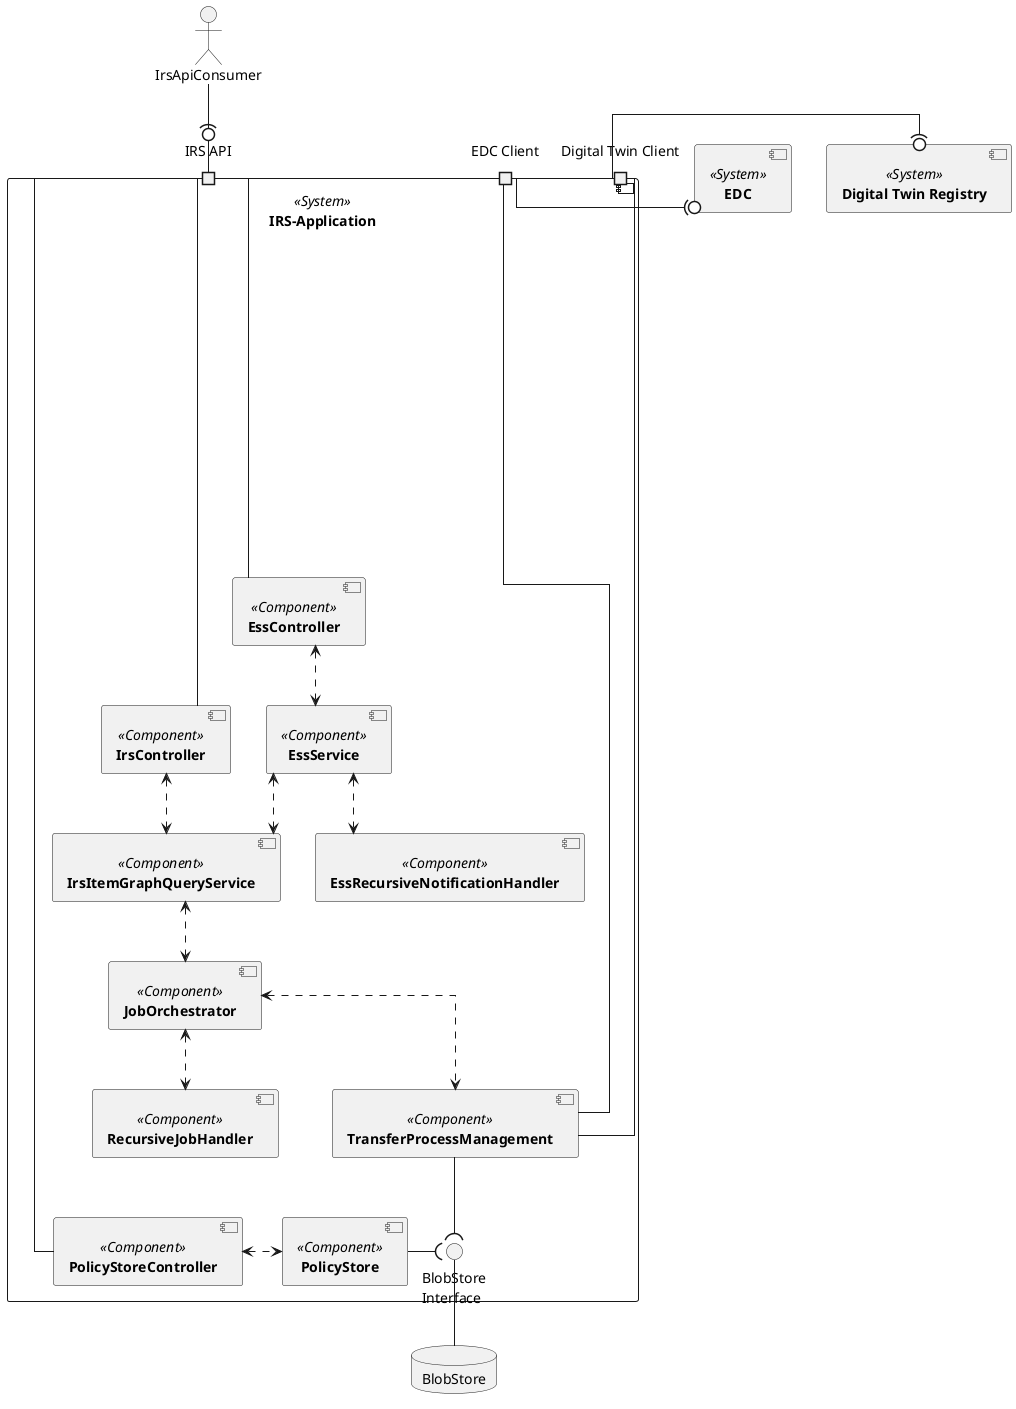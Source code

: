 @startuml
skinparam monochrome true
skinparam shadowing false
skinparam linetype ortho
skinparam defaultFontName "Architects daughter"


 component [**IRS-Application**] <<System>> as IRS {
    component [**RecursiveJobHandler**] <<Component>> as RecursiveJobHandler
    component [**IrsController**] <<Component>> as IrsController
    component [**PolicyStoreController**] <<Component>> as PolicyStoreController
    component [**EssController**] <<Component>> as EssController
    component [**IrsItemGraphQueryService**] <<Component>> as IrsItemGraphQueryService
    component [**JobOrchestrator**] <<Component>> as JobOrchestrator
    component [**TransferProcessManagement**] <<Component>> as TransferProcessManagement
    component [**PolicyStore**] <<Component>> as PolicyStore
    component [**EssService**] <<Component>> as EssService
    component [**EssRecursiveNotificationHandler**] <<Component>> as EssRecursiveNotificationHandler


    port "IRS API" as API_PORT
    port "Digital Twin Client" as AAS_PORT
    port "EDC Client" as EDC_PORT

    () "BlobStore\nInterface" as StoreInterface


    IrsController <..> IrsItemGraphQueryService
    IrsItemGraphQueryService <..> JobOrchestrator
    JobOrchestrator <..> TransferProcessManagement
    JobOrchestrator <..> RecursiveJobHandler
    TransferProcessManagement --( StoreInterface
    PolicyStore -( StoreInterface
    PolicyStoreController <.> PolicyStore
    EssController <..> EssService
    EssService <..> IrsItemGraphQueryService
    EssService <..> EssRecursiveNotificationHandler

}
component [**Digital Twin Registry**] <<System>> as DTR
component [**EDC**] <<System>> as EDC
actor IrsApiConsumer
IrsController -up- API_PORT
PolicyStoreController -down- API_PORT
EssController -down- API_PORT
IrsApiConsumer -(0- API_PORT


TransferProcessManagement --- AAS_PORT
TransferProcessManagement --- EDC_PORT
AAS_PORT --right-(0 DTR
EDC_PORT --right-(0 EDC

database "BlobStore" as BlobStore
StoreInterface -down- BlobStore

@enduml